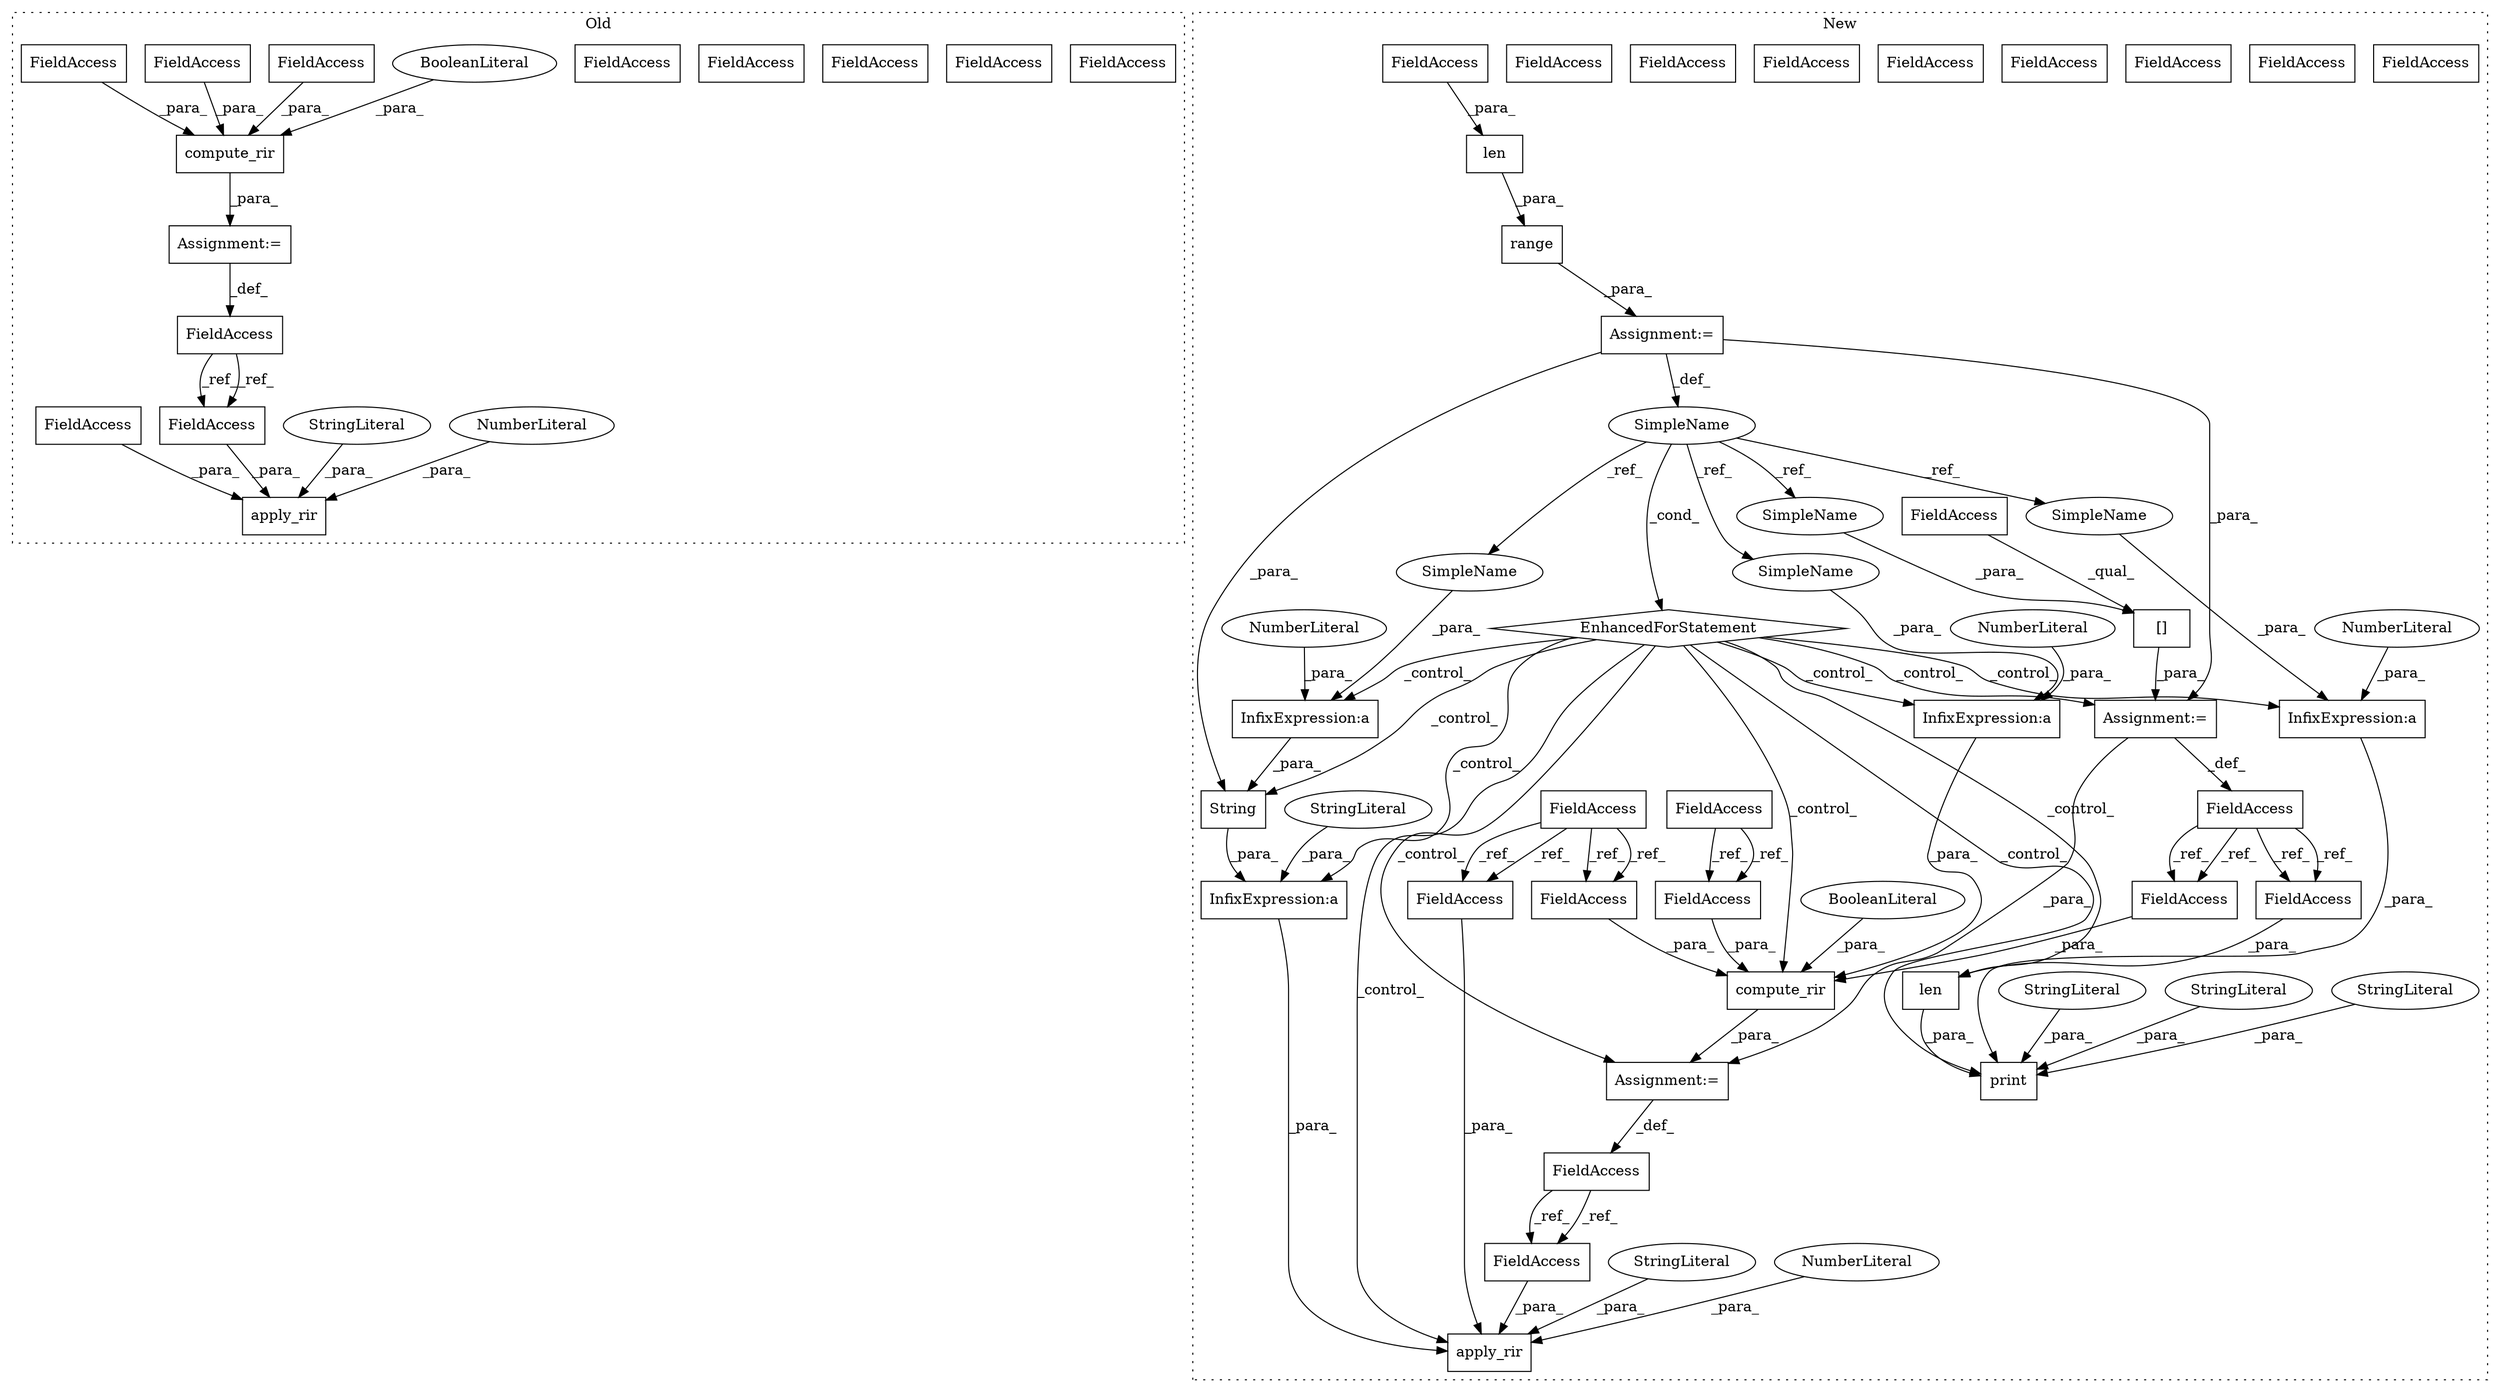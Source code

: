 digraph G {
subgraph cluster0 {
1 [label="compute_rir" a="32" s="4601,4635" l="12,1" shape="box"];
13 [label="apply_rir" a="32" s="4644,4677" l="10,1" shape="box"];
14 [label="NumberLiteral" a="34" s="4676" l="1" shape="ellipse"];
21 [label="FieldAccess" a="22" s="4654" l="3" shape="box"];
24 [label="FieldAccess" a="22" s="4597" l="3" shape="box"];
28 [label="FieldAccess" a="22" s="4613" l="3" shape="box"];
29 [label="FieldAccess" a="22" s="4628" l="2" shape="box"];
30 [label="FieldAccess" a="22" s="4673" l="2" shape="box"];
34 [label="FieldAccess" a="22" s="4617" l="10" shape="box"];
35 [label="BooleanLiteral" a="9" s="4631" l="4" shape="ellipse"];
40 [label="Assignment:=" a="7" s="4600" l="1" shape="box"];
44 [label="StringLiteral" a="45" s="4658" l="14" shape="ellipse"];
53 [label="FieldAccess" a="22" s="4613" l="3" shape="box"];
54 [label="FieldAccess" a="22" s="4654" l="3" shape="box"];
61 [label="FieldAccess" a="22" s="4617" l="10" shape="box"];
67 [label="FieldAccess" a="22" s="4628" l="2" shape="box"];
68 [label="FieldAccess" a="22" s="4673" l="2" shape="box"];
label = "Old";
style="dotted";
}
subgraph cluster1 {
2 [label="compute_rir" a="32" s="5039,5083" l="12,1" shape="box"];
3 [label="EnhancedForStatement" a="70" s="4830,4910" l="57,2" shape="diamond"];
4 [label="InfixExpression:a" a="27" s="5074" l="3" shape="box"];
5 [label="InfixExpression:a" a="27" s="5137" l="3" shape="box"];
6 [label="InfixExpression:a" a="27" s="5148" l="3" shape="box"];
7 [label="InfixExpression:a" a="27" s="4974" l="3" shape="box"];
8 [label="NumberLiteral" a="34" s="4977" l="1" shape="ellipse"];
9 [label="NumberLiteral" a="34" s="5077" l="1" shape="ellipse"];
10 [label="NumberLiteral" a="34" s="5151" l="1" shape="ellipse"];
11 [label="apply_rir" a="32" s="5094,5153" l="10,1" shape="box"];
12 [label="NumberLiteral" a="34" s="5126" l="1" shape="ellipse"];
15 [label="print" a="32" s="4946,5024" l="6,1" shape="box"];
16 [label="len" a="32" s="4984,4995" l="4,1" shape="box"];
17 [label="FieldAccess" a="22" s="5070" l="2" shape="box"];
18 [label="len" a="32" s="4901,4908" l="4,1" shape="box"];
19 [label="[]" a="2" s="4930,4935" l="4,1" shape="box"];
20 [label="FieldAccess" a="22" s="4988" l="7" shape="box"];
22 [label="FieldAccess" a="22" s="5059" l="10" shape="box"];
23 [label="FieldAccess" a="22" s="4905" l="3" shape="box"];
25 [label="FieldAccess" a="22" s="5051" l="7" shape="box"];
26 [label="FieldAccess" a="22" s="5035" l="3" shape="box"];
27 [label="FieldAccess" a="22" s="5123" l="2" shape="box"];
31 [label="FieldAccess" a="22" s="4930" l="3" shape="box"];
32 [label="FieldAccess" a="22" s="5104" l="3" shape="box"];
33 [label="FieldAccess" a="22" s="4922" l="7" shape="box"];
36 [label="range" a="32" s="4895,4909" l="6,1" shape="box"];
37 [label="BooleanLiteral" a="9" s="5079" l="4" shape="ellipse"];
38 [label="SimpleName" a="42" s="4891" l="1" shape="ellipse"];
39 [label="String" a="32" s="5140,5152" l="7,1" shape="box"];
41 [label="Assignment:=" a="7" s="4929" l="1" shape="box"];
42 [label="Assignment:=" a="7" s="5038" l="1" shape="box"];
43 [label="StringLiteral" a="45" s="4979" l="4" shape="ellipse"];
45 [label="StringLiteral" a="45" s="4997" l="27" shape="ellipse"];
46 [label="Assignment:=" a="7" s="4830,4910" l="57,2" shape="box"];
47 [label="StringLiteral" a="45" s="5108" l="14" shape="ellipse"];
48 [label="StringLiteral" a="45" s="4952" l="20" shape="ellipse"];
49 [label="StringLiteral" a="45" s="5128" l="9" shape="ellipse"];
50 [label="FieldAccess" a="22" s="4370" l="2" shape="box"];
51 [label="FieldAccess" a="22" s="4299" l="10" shape="box"];
52 [label="FieldAccess" a="22" s="5059" l="10" shape="box"];
55 [label="FieldAccess" a="22" s="5123" l="2" shape="box"];
56 [label="FieldAccess" a="22" s="5070" l="2" shape="box"];
57 [label="FieldAccess" a="22" s="4930" l="3" shape="box"];
58 [label="FieldAccess" a="22" s="4905" l="3" shape="box"];
59 [label="FieldAccess" a="22" s="5051" l="7" shape="box"];
60 [label="FieldAccess" a="22" s="4988" l="7" shape="box"];
62 [label="SimpleName" a="42" s="5147" l="1" shape="ellipse"];
63 [label="SimpleName" a="42" s="5073" l="1" shape="ellipse"];
64 [label="SimpleName" a="42" s="4973" l="1" shape="ellipse"];
65 [label="SimpleName" a="42" s="4934" l="1" shape="ellipse"];
66 [label="FieldAccess" a="22" s="5104" l="3" shape="box"];
label = "New";
style="dotted";
}
1 -> 40 [label="_para_"];
2 -> 42 [label="_para_"];
3 -> 42 [label="_control_"];
3 -> 7 [label="_control_"];
3 -> 4 [label="_control_"];
3 -> 6 [label="_control_"];
3 -> 11 [label="_control_"];
3 -> 15 [label="_control_"];
3 -> 41 [label="_control_"];
3 -> 5 [label="_control_"];
3 -> 16 [label="_control_"];
3 -> 39 [label="_control_"];
3 -> 2 [label="_control_"];
4 -> 2 [label="_para_"];
5 -> 11 [label="_para_"];
6 -> 39 [label="_para_"];
7 -> 15 [label="_para_"];
8 -> 7 [label="_para_"];
9 -> 4 [label="_para_"];
10 -> 6 [label="_para_"];
12 -> 11 [label="_para_"];
14 -> 13 [label="_para_"];
16 -> 15 [label="_para_"];
18 -> 36 [label="_para_"];
19 -> 41 [label="_para_"];
24 -> 54 [label="_ref_"];
24 -> 54 [label="_ref_"];
26 -> 66 [label="_ref_"];
26 -> 66 [label="_ref_"];
33 -> 60 [label="_ref_"];
33 -> 60 [label="_ref_"];
33 -> 59 [label="_ref_"];
33 -> 59 [label="_ref_"];
35 -> 1 [label="_para_"];
36 -> 46 [label="_para_"];
37 -> 2 [label="_para_"];
38 -> 63 [label="_ref_"];
38 -> 64 [label="_ref_"];
38 -> 62 [label="_ref_"];
38 -> 3 [label="_cond_"];
38 -> 65 [label="_ref_"];
39 -> 5 [label="_para_"];
40 -> 24 [label="_def_"];
41 -> 42 [label="_para_"];
41 -> 33 [label="_def_"];
42 -> 26 [label="_def_"];
43 -> 15 [label="_para_"];
44 -> 13 [label="_para_"];
45 -> 15 [label="_para_"];
46 -> 39 [label="_para_"];
46 -> 41 [label="_para_"];
46 -> 38 [label="_def_"];
47 -> 11 [label="_para_"];
48 -> 15 [label="_para_"];
49 -> 5 [label="_para_"];
50 -> 56 [label="_ref_"];
50 -> 55 [label="_ref_"];
50 -> 56 [label="_ref_"];
50 -> 55 [label="_ref_"];
51 -> 52 [label="_ref_"];
51 -> 52 [label="_ref_"];
52 -> 2 [label="_para_"];
53 -> 1 [label="_para_"];
54 -> 13 [label="_para_"];
55 -> 11 [label="_para_"];
56 -> 2 [label="_para_"];
57 -> 19 [label="_qual_"];
58 -> 18 [label="_para_"];
59 -> 2 [label="_para_"];
60 -> 16 [label="_para_"];
61 -> 1 [label="_para_"];
62 -> 6 [label="_para_"];
63 -> 4 [label="_para_"];
64 -> 7 [label="_para_"];
65 -> 19 [label="_para_"];
66 -> 11 [label="_para_"];
67 -> 1 [label="_para_"];
68 -> 13 [label="_para_"];
}